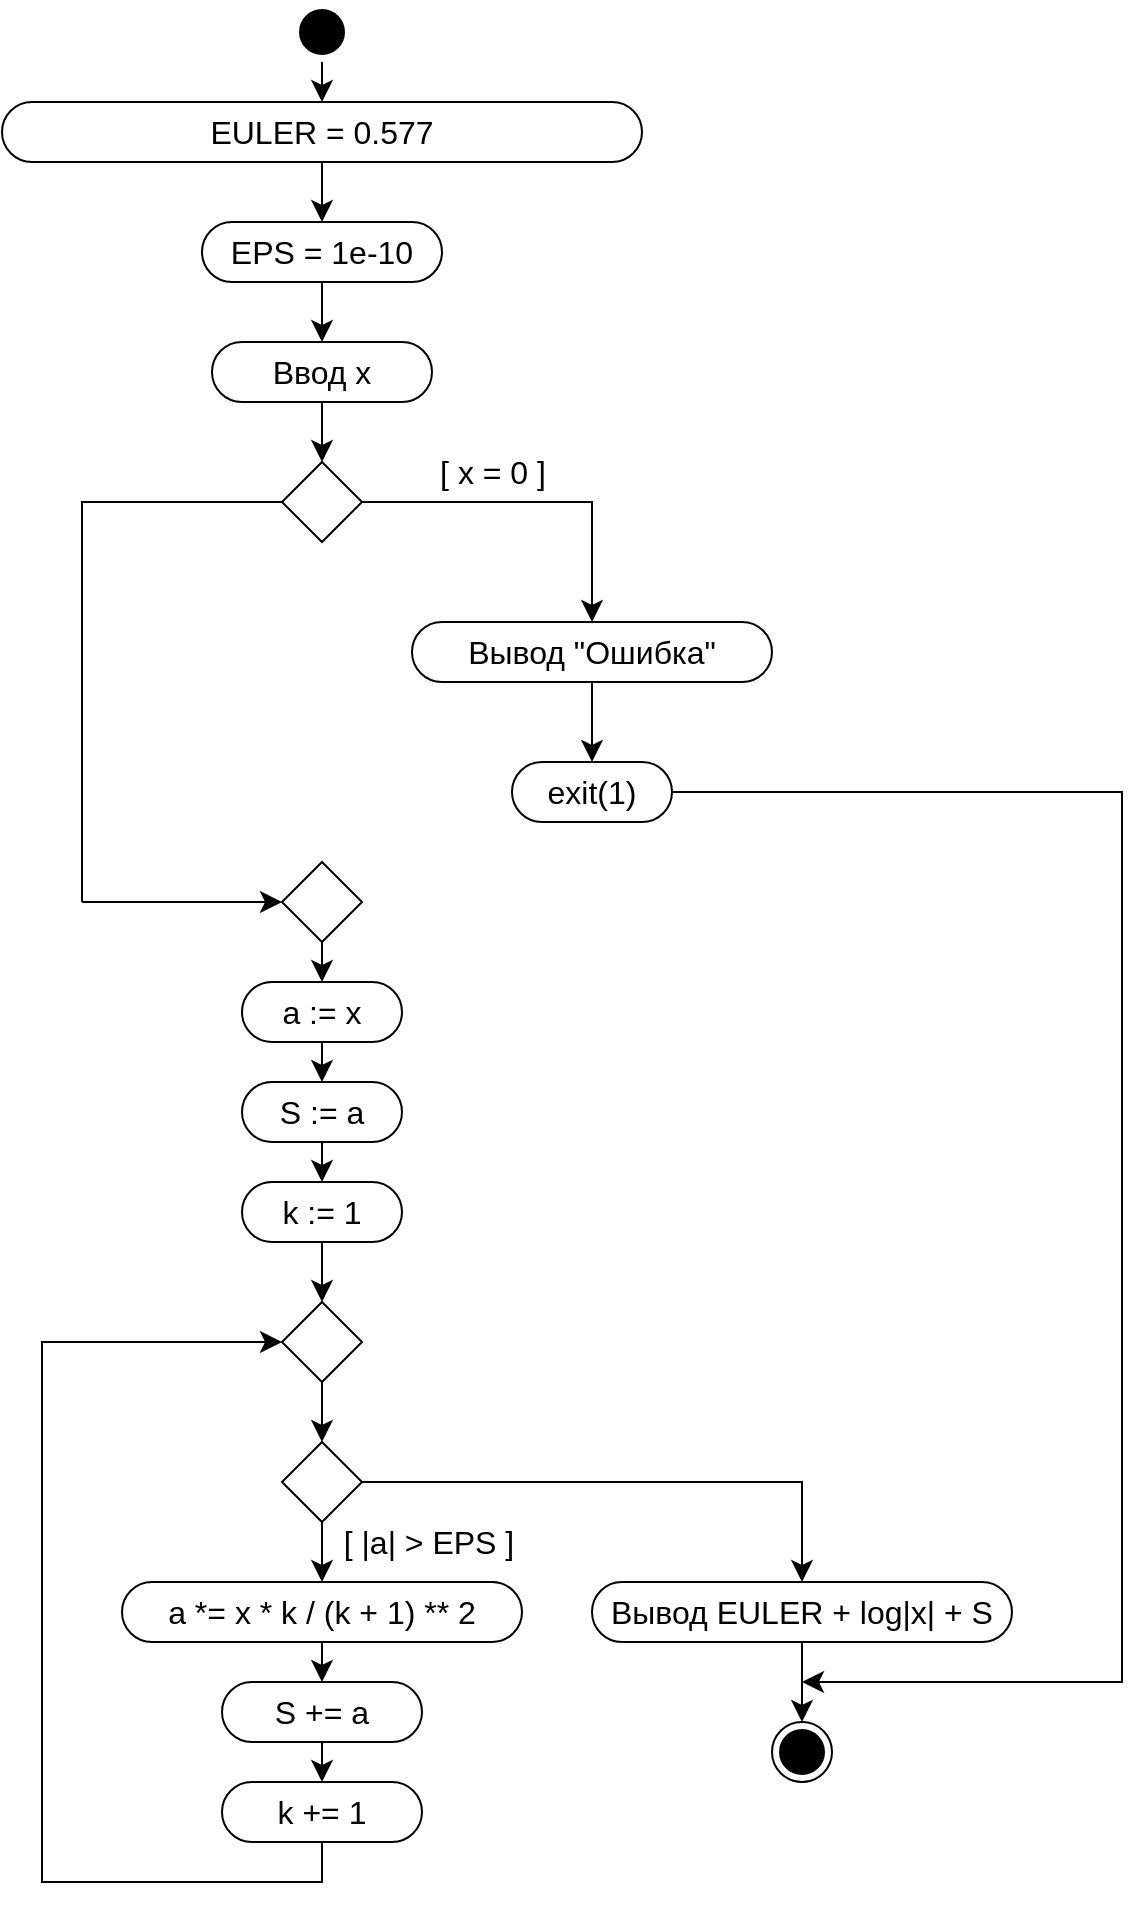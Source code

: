 <mxfile version="21.2.8" type="device">
  <diagram name="Страница 1" id="PQlipIyWXcN0pe2dkzAs">
    <mxGraphModel dx="1114" dy="1149" grid="1" gridSize="10" guides="1" tooltips="1" connect="1" arrows="1" fold="1" page="0" pageScale="1" pageWidth="827" pageHeight="1169" math="0" shadow="0">
      <root>
        <mxCell id="0" />
        <mxCell id="1" parent="0" />
        <mxCell id="lHeAeu1LF_s8bbnBfsLl-22" style="edgeStyle=none;curved=1;rounded=0;orthogonalLoop=1;jettySize=auto;html=1;entryX=0.5;entryY=0;entryDx=0;entryDy=0;fontSize=12;startSize=8;endSize=8;" edge="1" parent="1" source="lHeAeu1LF_s8bbnBfsLl-1" target="lHeAeu1LF_s8bbnBfsLl-20">
          <mxGeometry relative="1" as="geometry" />
        </mxCell>
        <mxCell id="lHeAeu1LF_s8bbnBfsLl-1" value="" style="ellipse;html=1;shape=startState;fillColor=#000000;strokeColor=default;fontSize=16;" vertex="1" parent="1">
          <mxGeometry x="185" y="-170" width="30" height="30" as="geometry" />
        </mxCell>
        <mxCell id="lHeAeu1LF_s8bbnBfsLl-3" value="" style="edgeStyle=none;curved=1;rounded=0;orthogonalLoop=1;jettySize=auto;html=1;fontSize=12;startSize=8;endSize=8;" edge="1" parent="1" source="lHeAeu1LF_s8bbnBfsLl-4" target="lHeAeu1LF_s8bbnBfsLl-5">
          <mxGeometry relative="1" as="geometry" />
        </mxCell>
        <mxCell id="lHeAeu1LF_s8bbnBfsLl-4" value="Ввод x" style="html=1;whiteSpace=wrap;fontSize=16;rounded=1;arcSize=50;" vertex="1" parent="1">
          <mxGeometry x="145" width="110" height="30" as="geometry" />
        </mxCell>
        <mxCell id="lHeAeu1LF_s8bbnBfsLl-5" value="" style="rhombus;whiteSpace=wrap;html=1;fontSize=16;rounded=0;arcSize=50;" vertex="1" parent="1">
          <mxGeometry x="180" y="60" width="40" height="40" as="geometry" />
        </mxCell>
        <mxCell id="lHeAeu1LF_s8bbnBfsLl-6" value="" style="edgeStyle=none;curved=1;rounded=0;orthogonalLoop=1;jettySize=auto;html=1;fontSize=12;startSize=8;endSize=8;" edge="1" parent="1" source="lHeAeu1LF_s8bbnBfsLl-7" target="lHeAeu1LF_s8bbnBfsLl-10">
          <mxGeometry relative="1" as="geometry" />
        </mxCell>
        <mxCell id="lHeAeu1LF_s8bbnBfsLl-7" value="Вывод &quot;Ошибка&quot;" style="html=1;whiteSpace=wrap;fontSize=16;rounded=1;arcSize=50;" vertex="1" parent="1">
          <mxGeometry x="245" y="140" width="180" height="30" as="geometry" />
        </mxCell>
        <mxCell id="lHeAeu1LF_s8bbnBfsLl-8" value="[ x = 0 ]" style="text;html=1;align=center;verticalAlign=middle;resizable=0;points=[];autosize=1;strokeColor=none;fillColor=none;fontSize=16;" vertex="1" parent="1">
          <mxGeometry x="245" y="50" width="80" height="30" as="geometry" />
        </mxCell>
        <mxCell id="lHeAeu1LF_s8bbnBfsLl-9" value="" style="edgeStyle=segmentEdgeStyle;endArrow=none;html=1;curved=0;rounded=0;endSize=8;startSize=8;sourcePerimeterSpacing=0;targetPerimeterSpacing=0;fontSize=12;endFill=0;" edge="1" parent="1">
          <mxGeometry width="140" relative="1" as="geometry">
            <mxPoint x="180" y="80" as="sourcePoint" />
            <mxPoint x="80" y="280" as="targetPoint" />
            <Array as="points">
              <mxPoint x="80" y="80" />
              <mxPoint x="80" y="140" />
            </Array>
          </mxGeometry>
        </mxCell>
        <mxCell id="lHeAeu1LF_s8bbnBfsLl-10" value="exit(1)" style="html=1;whiteSpace=wrap;fontSize=16;rounded=1;arcSize=50;" vertex="1" parent="1">
          <mxGeometry x="295" y="210" width="80" height="30" as="geometry" />
        </mxCell>
        <mxCell id="lHeAeu1LF_s8bbnBfsLl-11" style="edgeStyle=none;curved=1;rounded=0;orthogonalLoop=1;jettySize=auto;html=1;fontSize=12;startSize=8;endSize=8;entryX=0;entryY=0.5;entryDx=0;entryDy=0;" edge="1" parent="1" target="lHeAeu1LF_s8bbnBfsLl-12">
          <mxGeometry relative="1" as="geometry">
            <mxPoint x="120" y="260" as="targetPoint" />
            <mxPoint x="80" y="280" as="sourcePoint" />
          </mxGeometry>
        </mxCell>
        <mxCell id="lHeAeu1LF_s8bbnBfsLl-14" style="edgeStyle=none;curved=1;rounded=0;orthogonalLoop=1;jettySize=auto;html=1;fontSize=12;startSize=8;endSize=8;" edge="1" parent="1" source="lHeAeu1LF_s8bbnBfsLl-12">
          <mxGeometry relative="1" as="geometry">
            <mxPoint x="200" y="320" as="targetPoint" />
          </mxGeometry>
        </mxCell>
        <mxCell id="lHeAeu1LF_s8bbnBfsLl-12" value="" style="rhombus;whiteSpace=wrap;html=1;fontSize=16;rounded=0;arcSize=50;" vertex="1" parent="1">
          <mxGeometry x="180" y="260" width="40" height="40" as="geometry" />
        </mxCell>
        <mxCell id="lHeAeu1LF_s8bbnBfsLl-13" value="" style="edgeStyle=segmentEdgeStyle;endArrow=classic;html=1;curved=0;rounded=0;endSize=8;startSize=8;sourcePerimeterSpacing=0;targetPerimeterSpacing=0;fontSize=12;entryX=0.5;entryY=0;entryDx=0;entryDy=0;" edge="1" parent="1" target="lHeAeu1LF_s8bbnBfsLl-7">
          <mxGeometry width="140" relative="1" as="geometry">
            <mxPoint x="220" y="80" as="sourcePoint" />
            <mxPoint x="410" as="targetPoint" />
            <Array as="points">
              <mxPoint x="335" y="80" />
            </Array>
          </mxGeometry>
        </mxCell>
        <mxCell id="lHeAeu1LF_s8bbnBfsLl-15" value="a := x" style="html=1;whiteSpace=wrap;fontSize=16;rounded=1;arcSize=50;" vertex="1" parent="1">
          <mxGeometry x="160" y="320" width="80" height="30" as="geometry" />
        </mxCell>
        <mxCell id="lHeAeu1LF_s8bbnBfsLl-16" value="S := a" style="html=1;whiteSpace=wrap;fontSize=16;rounded=1;arcSize=50;" vertex="1" parent="1">
          <mxGeometry x="160" y="370" width="80" height="30" as="geometry" />
        </mxCell>
        <mxCell id="lHeAeu1LF_s8bbnBfsLl-17" style="edgeStyle=none;curved=1;rounded=0;orthogonalLoop=1;jettySize=auto;html=1;fontSize=12;startSize=8;endSize=8;" edge="1" parent="1">
          <mxGeometry relative="1" as="geometry">
            <mxPoint x="200" y="370" as="targetPoint" />
            <mxPoint x="200" y="350" as="sourcePoint" />
          </mxGeometry>
        </mxCell>
        <mxCell id="lHeAeu1LF_s8bbnBfsLl-27" style="edgeStyle=none;curved=1;rounded=0;orthogonalLoop=1;jettySize=auto;html=1;entryX=0.5;entryY=0;entryDx=0;entryDy=0;fontSize=12;startSize=8;endSize=8;" edge="1" parent="1" source="lHeAeu1LF_s8bbnBfsLl-18" target="lHeAeu1LF_s8bbnBfsLl-26">
          <mxGeometry relative="1" as="geometry" />
        </mxCell>
        <mxCell id="lHeAeu1LF_s8bbnBfsLl-18" value="k := 1" style="html=1;whiteSpace=wrap;fontSize=16;rounded=1;arcSize=50;" vertex="1" parent="1">
          <mxGeometry x="160" y="420" width="80" height="30" as="geometry" />
        </mxCell>
        <mxCell id="lHeAeu1LF_s8bbnBfsLl-19" style="edgeStyle=none;curved=1;rounded=0;orthogonalLoop=1;jettySize=auto;html=1;fontSize=12;startSize=8;endSize=8;" edge="1" parent="1">
          <mxGeometry relative="1" as="geometry">
            <mxPoint x="200" y="420" as="targetPoint" />
            <mxPoint x="200" y="400" as="sourcePoint" />
          </mxGeometry>
        </mxCell>
        <mxCell id="lHeAeu1LF_s8bbnBfsLl-23" style="edgeStyle=none;curved=1;rounded=0;orthogonalLoop=1;jettySize=auto;html=1;entryX=0.5;entryY=0;entryDx=0;entryDy=0;fontSize=12;startSize=8;endSize=8;" edge="1" parent="1" source="lHeAeu1LF_s8bbnBfsLl-20" target="lHeAeu1LF_s8bbnBfsLl-21">
          <mxGeometry relative="1" as="geometry" />
        </mxCell>
        <mxCell id="lHeAeu1LF_s8bbnBfsLl-20" value="EULER = 0.577" style="html=1;whiteSpace=wrap;fontSize=16;rounded=1;arcSize=50;" vertex="1" parent="1">
          <mxGeometry x="40" y="-120" width="320" height="30" as="geometry" />
        </mxCell>
        <mxCell id="lHeAeu1LF_s8bbnBfsLl-24" style="edgeStyle=none;curved=1;rounded=0;orthogonalLoop=1;jettySize=auto;html=1;entryX=0.5;entryY=0;entryDx=0;entryDy=0;fontSize=12;startSize=8;endSize=8;" edge="1" parent="1" source="lHeAeu1LF_s8bbnBfsLl-21" target="lHeAeu1LF_s8bbnBfsLl-4">
          <mxGeometry relative="1" as="geometry" />
        </mxCell>
        <mxCell id="lHeAeu1LF_s8bbnBfsLl-21" value="EPS = 1e-10" style="html=1;whiteSpace=wrap;fontSize=16;rounded=1;arcSize=50;" vertex="1" parent="1">
          <mxGeometry x="140" y="-60" width="120" height="30" as="geometry" />
        </mxCell>
        <mxCell id="lHeAeu1LF_s8bbnBfsLl-26" value="" style="rhombus;whiteSpace=wrap;html=1;fontSize=16;rounded=0;arcSize=50;" vertex="1" parent="1">
          <mxGeometry x="180" y="480" width="40" height="40" as="geometry" />
        </mxCell>
        <mxCell id="lHeAeu1LF_s8bbnBfsLl-28" value="" style="rhombus;whiteSpace=wrap;html=1;fontSize=16;rounded=0;arcSize=50;" vertex="1" parent="1">
          <mxGeometry x="180" y="550" width="40" height="40" as="geometry" />
        </mxCell>
        <mxCell id="lHeAeu1LF_s8bbnBfsLl-29" style="edgeStyle=none;curved=1;rounded=0;orthogonalLoop=1;jettySize=auto;html=1;entryX=0.5;entryY=0;entryDx=0;entryDy=0;fontSize=12;startSize=8;endSize=8;" edge="1" target="lHeAeu1LF_s8bbnBfsLl-28" parent="1">
          <mxGeometry relative="1" as="geometry">
            <mxPoint x="200" y="520" as="sourcePoint" />
          </mxGeometry>
        </mxCell>
        <mxCell id="lHeAeu1LF_s8bbnBfsLl-30" value="[ |a| &amp;gt; EPS ]" style="text;html=1;align=center;verticalAlign=middle;resizable=0;points=[];autosize=1;strokeColor=none;fillColor=none;fontSize=16;" vertex="1" parent="1">
          <mxGeometry x="198" y="585" width="110" height="30" as="geometry" />
        </mxCell>
        <mxCell id="lHeAeu1LF_s8bbnBfsLl-32" style="edgeStyle=none;curved=1;rounded=0;orthogonalLoop=1;jettySize=auto;html=1;fontSize=12;startSize=8;endSize=8;entryX=0.5;entryY=0;entryDx=0;entryDy=0;" edge="1" parent="1" target="lHeAeu1LF_s8bbnBfsLl-33">
          <mxGeometry relative="1" as="geometry">
            <mxPoint x="200" y="610" as="targetPoint" />
            <mxPoint x="200" y="590" as="sourcePoint" />
          </mxGeometry>
        </mxCell>
        <mxCell id="lHeAeu1LF_s8bbnBfsLl-33" value="a *= x * k / (k + 1) ** 2" style="html=1;whiteSpace=wrap;fontSize=16;rounded=1;arcSize=50;" vertex="1" parent="1">
          <mxGeometry x="100" y="620" width="200" height="30" as="geometry" />
        </mxCell>
        <mxCell id="lHeAeu1LF_s8bbnBfsLl-34" value="S += a" style="html=1;whiteSpace=wrap;fontSize=16;rounded=1;arcSize=50;" vertex="1" parent="1">
          <mxGeometry x="150" y="670" width="100" height="30" as="geometry" />
        </mxCell>
        <mxCell id="lHeAeu1LF_s8bbnBfsLl-35" style="edgeStyle=none;curved=1;rounded=0;orthogonalLoop=1;jettySize=auto;html=1;fontSize=12;startSize=8;endSize=8;" edge="1" parent="1">
          <mxGeometry relative="1" as="geometry">
            <mxPoint x="200" y="670" as="targetPoint" />
            <mxPoint x="200" y="650" as="sourcePoint" />
          </mxGeometry>
        </mxCell>
        <mxCell id="lHeAeu1LF_s8bbnBfsLl-36" value="k += 1" style="html=1;whiteSpace=wrap;fontSize=16;rounded=1;arcSize=50;" vertex="1" parent="1">
          <mxGeometry x="150" y="720" width="100" height="30" as="geometry" />
        </mxCell>
        <mxCell id="lHeAeu1LF_s8bbnBfsLl-37" style="edgeStyle=none;curved=1;rounded=0;orthogonalLoop=1;jettySize=auto;html=1;fontSize=12;startSize=8;endSize=8;" edge="1" parent="1">
          <mxGeometry relative="1" as="geometry">
            <mxPoint x="200" y="720" as="targetPoint" />
            <mxPoint x="200" y="700" as="sourcePoint" />
          </mxGeometry>
        </mxCell>
        <mxCell id="lHeAeu1LF_s8bbnBfsLl-38" value="" style="edgeStyle=segmentEdgeStyle;endArrow=classic;html=1;curved=0;rounded=0;endSize=8;startSize=8;sourcePerimeterSpacing=0;targetPerimeterSpacing=0;fontSize=12;exitX=0.5;exitY=1;exitDx=0;exitDy=0;entryX=0;entryY=0.5;entryDx=0;entryDy=0;" edge="1" parent="1" source="lHeAeu1LF_s8bbnBfsLl-36" target="lHeAeu1LF_s8bbnBfsLl-26">
          <mxGeometry width="140" relative="1" as="geometry">
            <mxPoint x="240" y="700" as="sourcePoint" />
            <mxPoint x="60" y="500" as="targetPoint" />
            <Array as="points">
              <mxPoint x="200" y="770" />
              <mxPoint x="60" y="770" />
              <mxPoint x="60" y="500" />
            </Array>
          </mxGeometry>
        </mxCell>
        <mxCell id="lHeAeu1LF_s8bbnBfsLl-40" value="" style="edgeStyle=segmentEdgeStyle;endArrow=classic;html=1;curved=0;rounded=0;endSize=8;startSize=8;sourcePerimeterSpacing=0;targetPerimeterSpacing=0;fontSize=12;entryX=0.5;entryY=0;entryDx=0;entryDy=0;" edge="1" parent="1" target="lHeAeu1LF_s8bbnBfsLl-41">
          <mxGeometry width="140" relative="1" as="geometry">
            <mxPoint x="220" y="570" as="sourcePoint" />
            <mxPoint x="380" y="620" as="targetPoint" />
            <Array as="points">
              <mxPoint x="440" y="570" />
              <mxPoint x="440" y="620" />
            </Array>
          </mxGeometry>
        </mxCell>
        <mxCell id="lHeAeu1LF_s8bbnBfsLl-42" style="edgeStyle=none;curved=1;rounded=0;orthogonalLoop=1;jettySize=auto;html=1;exitX=0.5;exitY=1;exitDx=0;exitDy=0;fontSize=12;startSize=8;endSize=8;" edge="1" parent="1" source="lHeAeu1LF_s8bbnBfsLl-41">
          <mxGeometry relative="1" as="geometry">
            <mxPoint x="440" y="690" as="targetPoint" />
          </mxGeometry>
        </mxCell>
        <mxCell id="lHeAeu1LF_s8bbnBfsLl-41" value="Вывод EULER + log|x| + S" style="html=1;whiteSpace=wrap;fontSize=16;rounded=1;arcSize=50;" vertex="1" parent="1">
          <mxGeometry x="335" y="620" width="210" height="30" as="geometry" />
        </mxCell>
        <mxCell id="lHeAeu1LF_s8bbnBfsLl-43" value="" style="ellipse;html=1;shape=endState;fillColor=#000000;strokeColor=#000000;fontSize=16;" vertex="1" parent="1">
          <mxGeometry x="425" y="690" width="30" height="30" as="geometry" />
        </mxCell>
        <mxCell id="lHeAeu1LF_s8bbnBfsLl-44" value="" style="edgeStyle=segmentEdgeStyle;endArrow=classic;html=1;curved=0;rounded=0;endSize=8;startSize=8;sourcePerimeterSpacing=0;targetPerimeterSpacing=0;fontSize=12;exitX=1;exitY=0.5;exitDx=0;exitDy=0;" edge="1" parent="1" source="lHeAeu1LF_s8bbnBfsLl-10">
          <mxGeometry width="140" relative="1" as="geometry">
            <mxPoint x="410" y="230" as="sourcePoint" />
            <mxPoint x="440" y="670" as="targetPoint" />
            <Array as="points">
              <mxPoint x="600" y="225" />
              <mxPoint x="600" y="670" />
            </Array>
          </mxGeometry>
        </mxCell>
      </root>
    </mxGraphModel>
  </diagram>
</mxfile>
